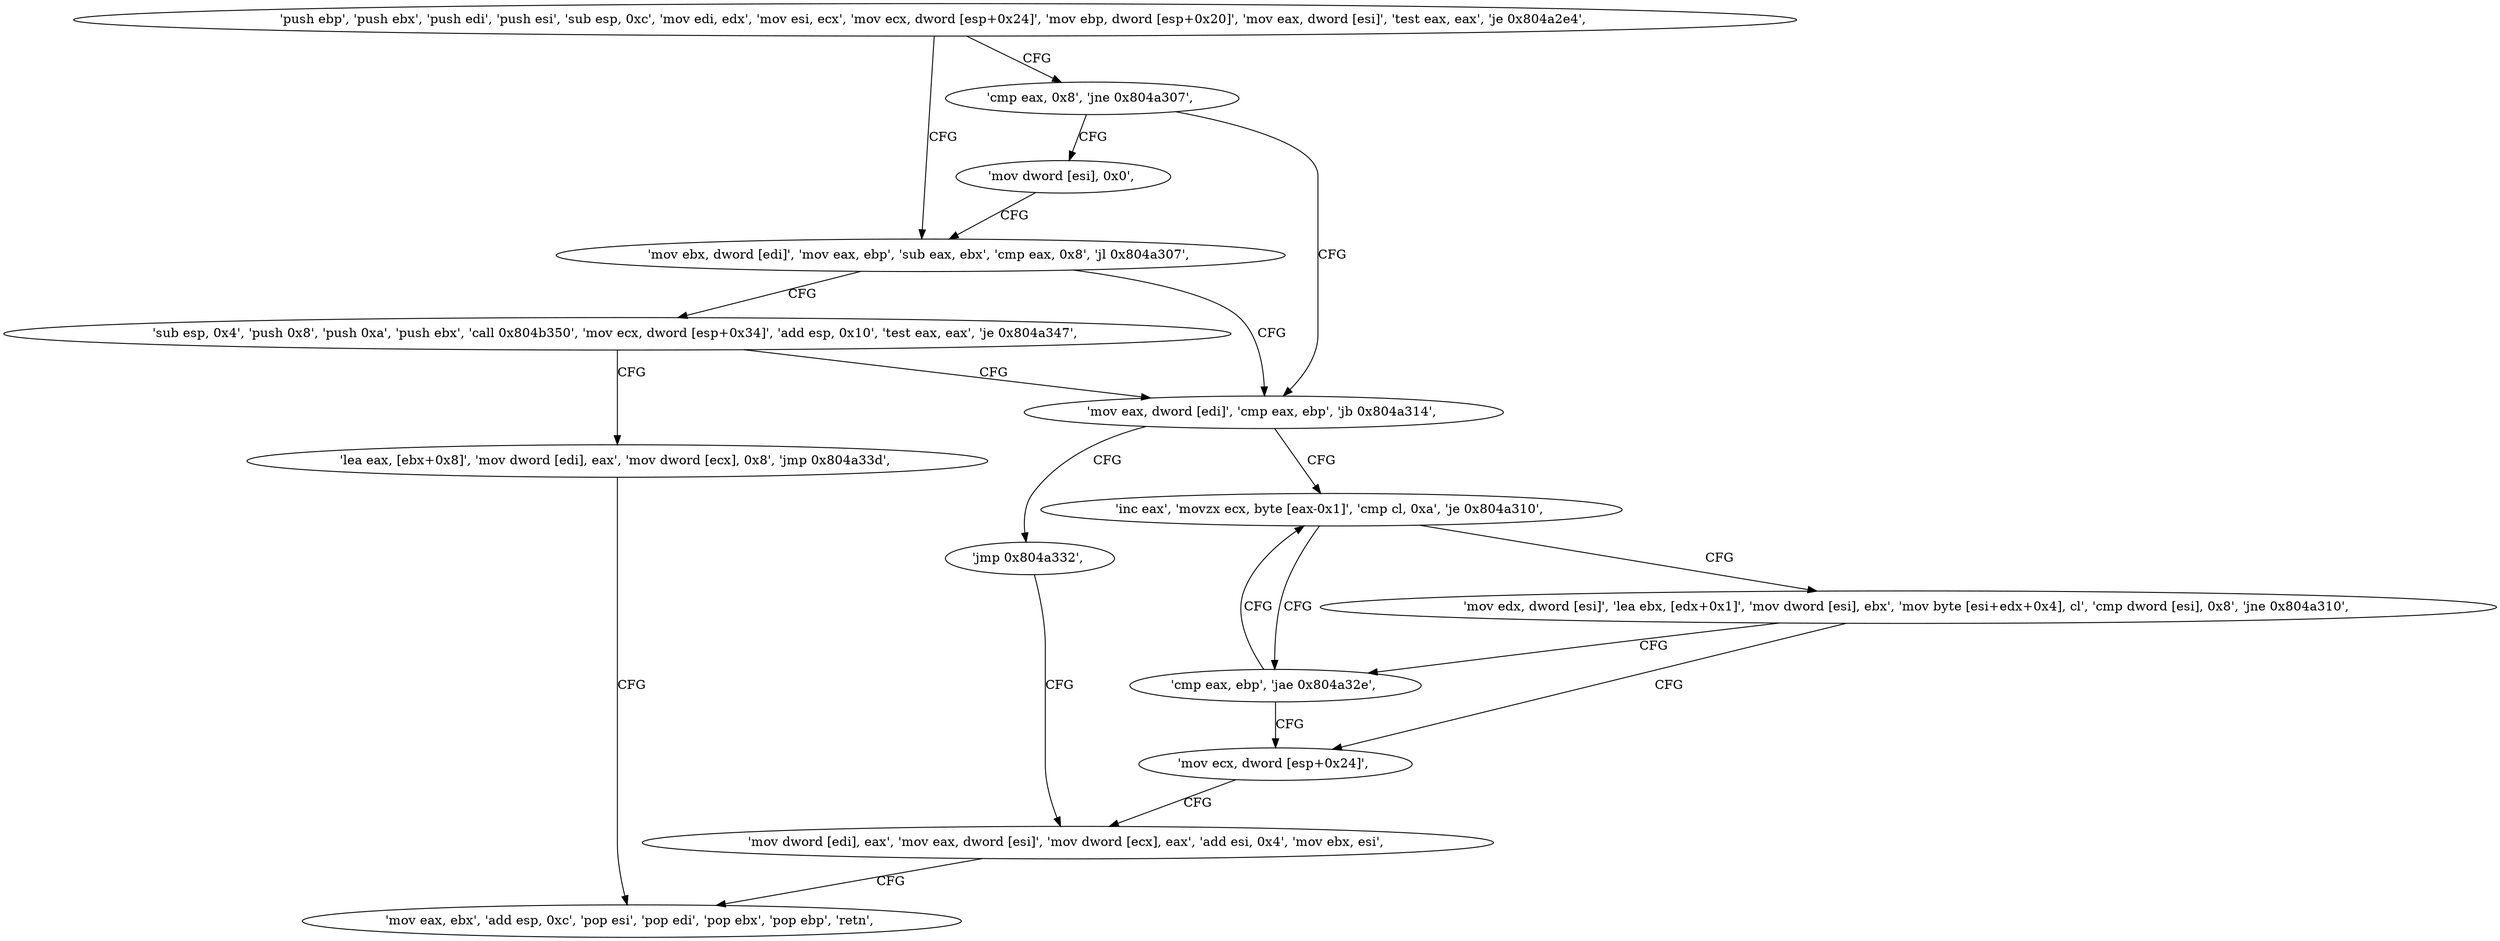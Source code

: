 digraph "func" {
"134521536" [label = "'push ebp', 'push ebx', 'push edi', 'push esi', 'sub esp, 0xc', 'mov edi, edx', 'mov esi, ecx', 'mov ecx, dword [esp+0x24]', 'mov ebp, dword [esp+0x20]', 'mov eax, dword [esi]', 'test eax, eax', 'je 0x804a2e4', " ]
"134521572" [label = "'mov ebx, dword [edi]', 'mov eax, ebp', 'sub eax, ebx', 'cmp eax, 0x8', 'jl 0x804a307', " ]
"134521561" [label = "'cmp eax, 0x8', 'jne 0x804a307', " ]
"134521607" [label = "'mov eax, dword [edi]', 'cmp eax, ebp', 'jb 0x804a314', " ]
"134521583" [label = "'sub esp, 0x4', 'push 0x8', 'push 0xa', 'push ebx', 'call 0x804b350', 'mov ecx, dword [esp+0x34]', 'add esp, 0x10', 'test eax, eax', 'je 0x804a347', " ]
"134521566" [label = "'mov dword [esi], 0x0', " ]
"134521620" [label = "'inc eax', 'movzx ecx, byte [eax-0x1]', 'cmp cl, 0xa', 'je 0x804a310', " ]
"134521613" [label = "'jmp 0x804a332', " ]
"134521671" [label = "'lea eax, [ebx+0x8]', 'mov dword [edi], eax', 'mov dword [ecx], 0x8', 'jmp 0x804a33d', " ]
"134521616" [label = "'cmp eax, ebp', 'jae 0x804a32e', " ]
"134521630" [label = "'mov edx, dword [esi]', 'lea ebx, [edx+0x1]', 'mov dword [esi], ebx', 'mov byte [esi+edx+0x4], cl', 'cmp dword [esi], 0x8', 'jne 0x804a310', " ]
"134521650" [label = "'mov dword [edi], eax', 'mov eax, dword [esi]', 'mov dword [ecx], eax', 'add esi, 0x4', 'mov ebx, esi', " ]
"134521661" [label = "'mov eax, ebx', 'add esp, 0xc', 'pop esi', 'pop edi', 'pop ebx', 'pop ebp', 'retn', " ]
"134521646" [label = "'mov ecx, dword [esp+0x24]', " ]
"134521536" -> "134521572" [ label = "CFG" ]
"134521536" -> "134521561" [ label = "CFG" ]
"134521572" -> "134521607" [ label = "CFG" ]
"134521572" -> "134521583" [ label = "CFG" ]
"134521561" -> "134521607" [ label = "CFG" ]
"134521561" -> "134521566" [ label = "CFG" ]
"134521607" -> "134521620" [ label = "CFG" ]
"134521607" -> "134521613" [ label = "CFG" ]
"134521583" -> "134521671" [ label = "CFG" ]
"134521583" -> "134521607" [ label = "CFG" ]
"134521566" -> "134521572" [ label = "CFG" ]
"134521620" -> "134521616" [ label = "CFG" ]
"134521620" -> "134521630" [ label = "CFG" ]
"134521613" -> "134521650" [ label = "CFG" ]
"134521671" -> "134521661" [ label = "CFG" ]
"134521616" -> "134521646" [ label = "CFG" ]
"134521616" -> "134521620" [ label = "CFG" ]
"134521630" -> "134521616" [ label = "CFG" ]
"134521630" -> "134521646" [ label = "CFG" ]
"134521650" -> "134521661" [ label = "CFG" ]
"134521646" -> "134521650" [ label = "CFG" ]
}
